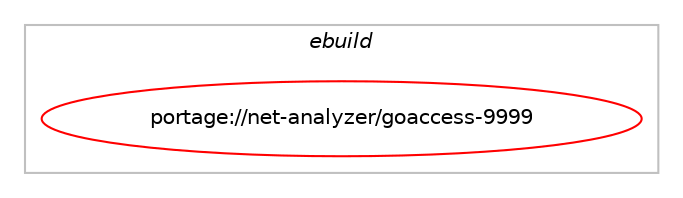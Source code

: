 digraph prolog {

# *************
# Graph options
# *************

newrank=true;
concentrate=true;
compound=true;
graph [rankdir=LR,fontname=Helvetica,fontsize=10,ranksep=1.5];#, ranksep=2.5, nodesep=0.2];
edge  [arrowhead=vee];
node  [fontname=Helvetica,fontsize=10];

# **********
# The ebuild
# **********

subgraph cluster_leftcol {
color=gray;
label=<<i>ebuild</i>>;
id [label="portage://net-analyzer/goaccess-9999", color=red, width=4, href="../net-analyzer/goaccess-9999.svg"];
}

# ****************
# The dependencies
# ****************

subgraph cluster_midcol {
color=gray;
label=<<i>dependencies</i>>;
subgraph cluster_compile {
fillcolor="#eeeeee";
style=filled;
label=<<i>compile</i>>;
# *** BEGIN UNKNOWN DEPENDENCY TYPE (TODO) ***
# id -> equal(use_conditional_group(positive,geoip,portage://net-analyzer/goaccess-9999,[use_conditional_group(negative,geoipv2,portage://net-analyzer/goaccess-9999,[package_dependency(portage://net-analyzer/goaccess-9999,install,no,dev-libs,geoip,none,[,,],[],[])]),use_conditional_group(positive,geoipv2,portage://net-analyzer/goaccess-9999,[package_dependency(portage://net-analyzer/goaccess-9999,install,no,dev-libs,libmaxminddb,none,[,,],[slot(0),equal],[])])]))
# *** END UNKNOWN DEPENDENCY TYPE (TODO) ***

# *** BEGIN UNKNOWN DEPENDENCY TYPE (TODO) ***
# id -> equal(use_conditional_group(positive,ssl,portage://net-analyzer/goaccess-9999,[package_dependency(portage://net-analyzer/goaccess-9999,install,no,dev-libs,openssl,none,[,,],[slot(0),equal],[])]))
# *** END UNKNOWN DEPENDENCY TYPE (TODO) ***

# *** BEGIN UNKNOWN DEPENDENCY TYPE (TODO) ***
# id -> equal(package_dependency(portage://net-analyzer/goaccess-9999,install,no,acct-group,goaccess,none,[,,],[],[]))
# *** END UNKNOWN DEPENDENCY TYPE (TODO) ***

# *** BEGIN UNKNOWN DEPENDENCY TYPE (TODO) ***
# id -> equal(package_dependency(portage://net-analyzer/goaccess-9999,install,no,acct-user,goaccess,none,[,,],[],[]))
# *** END UNKNOWN DEPENDENCY TYPE (TODO) ***

# *** BEGIN UNKNOWN DEPENDENCY TYPE (TODO) ***
# id -> equal(package_dependency(portage://net-analyzer/goaccess-9999,install,no,sys-libs,ncurses,none,[,,],any_same_slot,[use(optenable(unicode),positive)]))
# *** END UNKNOWN DEPENDENCY TYPE (TODO) ***

}
subgraph cluster_compileandrun {
fillcolor="#eeeeee";
style=filled;
label=<<i>compile and run</i>>;
}
subgraph cluster_run {
fillcolor="#eeeeee";
style=filled;
label=<<i>run</i>>;
# *** BEGIN UNKNOWN DEPENDENCY TYPE (TODO) ***
# id -> equal(use_conditional_group(positive,geoip,portage://net-analyzer/goaccess-9999,[use_conditional_group(negative,geoipv2,portage://net-analyzer/goaccess-9999,[package_dependency(portage://net-analyzer/goaccess-9999,run,no,dev-libs,geoip,none,[,,],[],[])]),use_conditional_group(positive,geoipv2,portage://net-analyzer/goaccess-9999,[package_dependency(portage://net-analyzer/goaccess-9999,run,no,dev-libs,libmaxminddb,none,[,,],[slot(0),equal],[])])]))
# *** END UNKNOWN DEPENDENCY TYPE (TODO) ***

# *** BEGIN UNKNOWN DEPENDENCY TYPE (TODO) ***
# id -> equal(use_conditional_group(positive,ssl,portage://net-analyzer/goaccess-9999,[package_dependency(portage://net-analyzer/goaccess-9999,run,no,dev-libs,openssl,none,[,,],[slot(0),equal],[])]))
# *** END UNKNOWN DEPENDENCY TYPE (TODO) ***

# *** BEGIN UNKNOWN DEPENDENCY TYPE (TODO) ***
# id -> equal(package_dependency(portage://net-analyzer/goaccess-9999,run,no,acct-group,goaccess,none,[,,],[],[]))
# *** END UNKNOWN DEPENDENCY TYPE (TODO) ***

# *** BEGIN UNKNOWN DEPENDENCY TYPE (TODO) ***
# id -> equal(package_dependency(portage://net-analyzer/goaccess-9999,run,no,acct-user,goaccess,none,[,,],[],[]))
# *** END UNKNOWN DEPENDENCY TYPE (TODO) ***

# *** BEGIN UNKNOWN DEPENDENCY TYPE (TODO) ***
# id -> equal(package_dependency(portage://net-analyzer/goaccess-9999,run,no,sys-libs,ncurses,none,[,,],any_same_slot,[use(optenable(unicode),positive)]))
# *** END UNKNOWN DEPENDENCY TYPE (TODO) ***

# *** BEGIN UNKNOWN DEPENDENCY TYPE (TODO) ***
# id -> equal(package_dependency(portage://net-analyzer/goaccess-9999,run,no,virtual,tmpfiles,none,[,,],[],[]))
# *** END UNKNOWN DEPENDENCY TYPE (TODO) ***

}
}

# **************
# The candidates
# **************

subgraph cluster_choices {
rank=same;
color=gray;
label=<<i>candidates</i>>;

}

}
